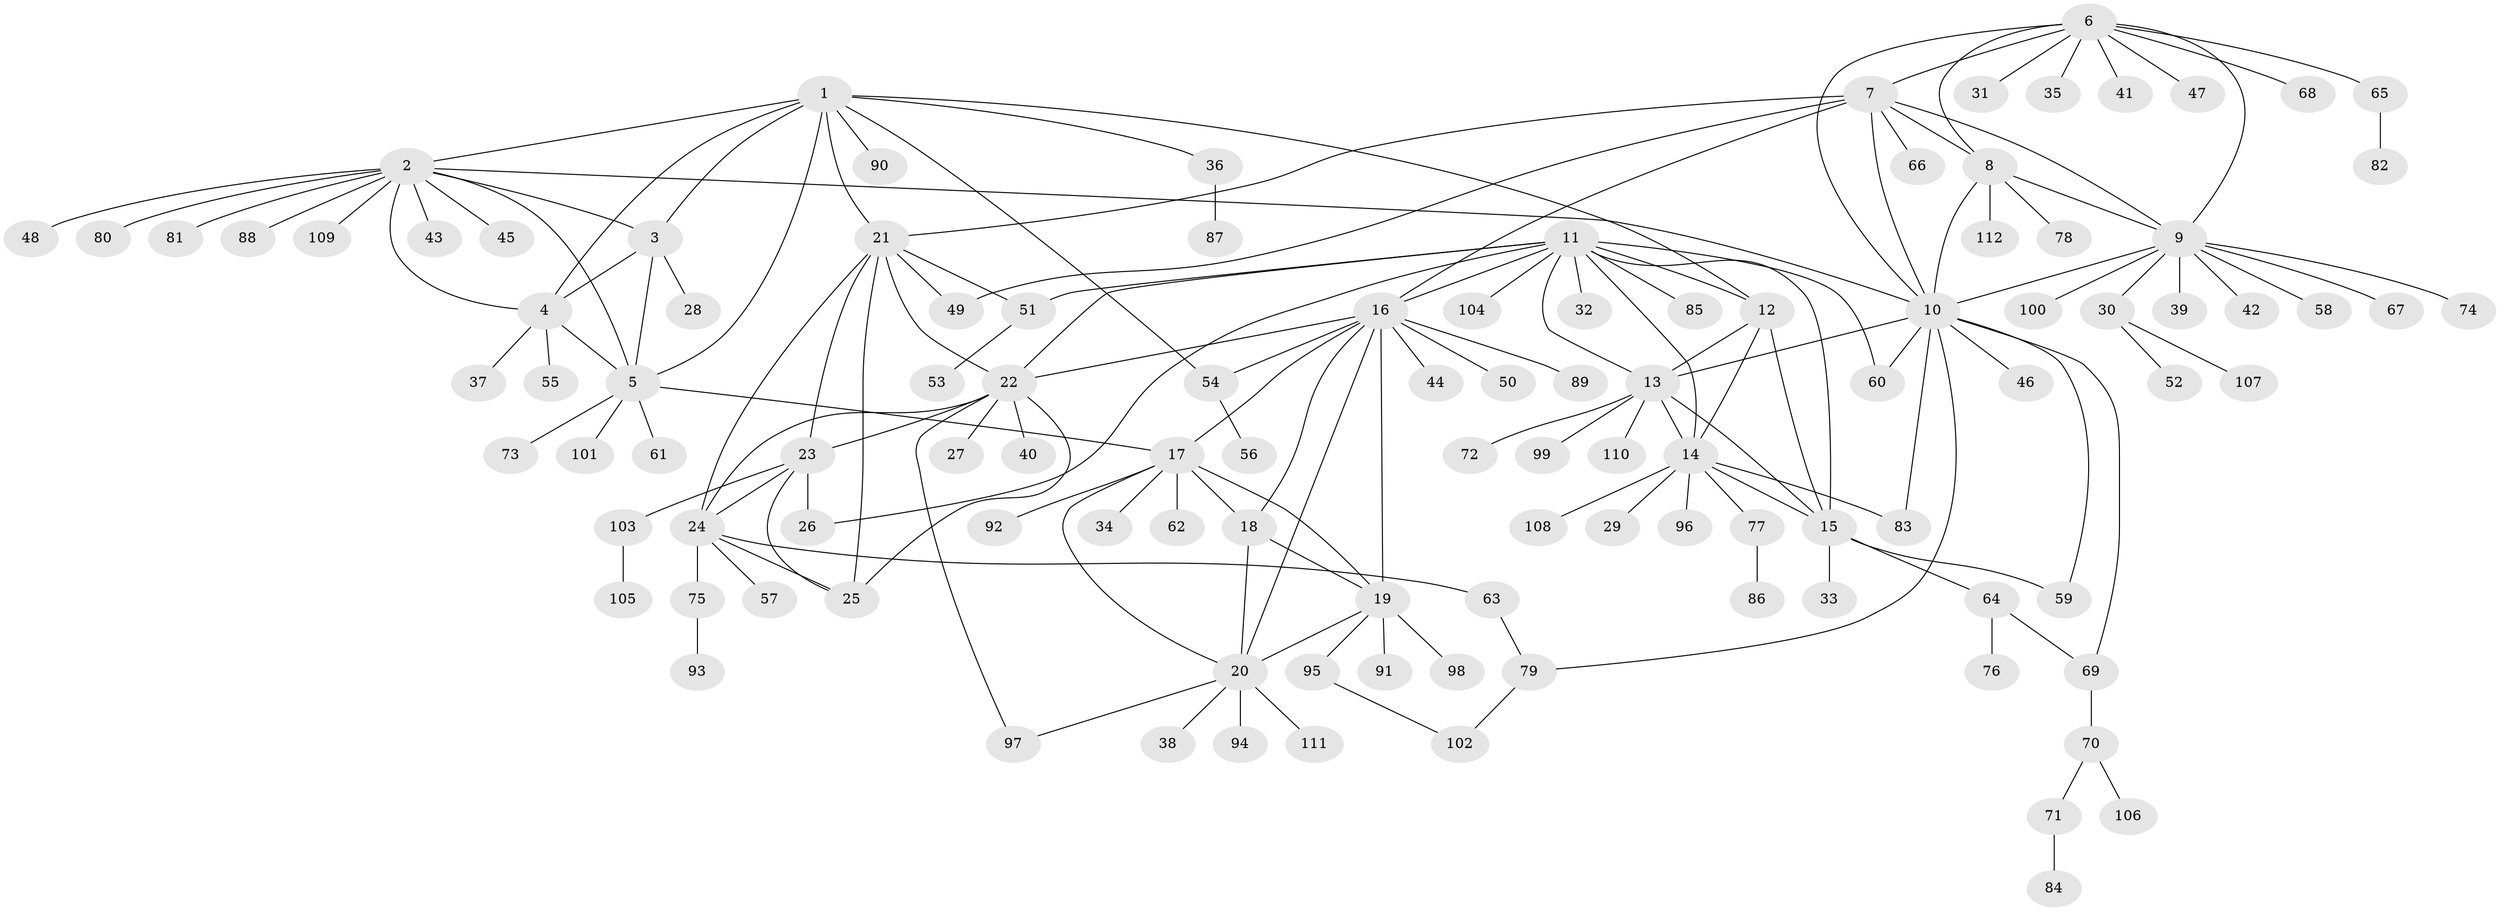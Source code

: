 // Generated by graph-tools (version 1.1) at 2025/54/03/09/25 04:54:31]
// undirected, 112 vertices, 158 edges
graph export_dot {
graph [start="1"]
  node [color=gray90,style=filled];
  1;
  2;
  3;
  4;
  5;
  6;
  7;
  8;
  9;
  10;
  11;
  12;
  13;
  14;
  15;
  16;
  17;
  18;
  19;
  20;
  21;
  22;
  23;
  24;
  25;
  26;
  27;
  28;
  29;
  30;
  31;
  32;
  33;
  34;
  35;
  36;
  37;
  38;
  39;
  40;
  41;
  42;
  43;
  44;
  45;
  46;
  47;
  48;
  49;
  50;
  51;
  52;
  53;
  54;
  55;
  56;
  57;
  58;
  59;
  60;
  61;
  62;
  63;
  64;
  65;
  66;
  67;
  68;
  69;
  70;
  71;
  72;
  73;
  74;
  75;
  76;
  77;
  78;
  79;
  80;
  81;
  82;
  83;
  84;
  85;
  86;
  87;
  88;
  89;
  90;
  91;
  92;
  93;
  94;
  95;
  96;
  97;
  98;
  99;
  100;
  101;
  102;
  103;
  104;
  105;
  106;
  107;
  108;
  109;
  110;
  111;
  112;
  1 -- 2;
  1 -- 3;
  1 -- 4;
  1 -- 5;
  1 -- 12;
  1 -- 21;
  1 -- 36;
  1 -- 54;
  1 -- 90;
  2 -- 3;
  2 -- 4;
  2 -- 5;
  2 -- 10;
  2 -- 43;
  2 -- 45;
  2 -- 48;
  2 -- 80;
  2 -- 81;
  2 -- 88;
  2 -- 109;
  3 -- 4;
  3 -- 5;
  3 -- 28;
  4 -- 5;
  4 -- 37;
  4 -- 55;
  5 -- 17;
  5 -- 61;
  5 -- 73;
  5 -- 101;
  6 -- 7;
  6 -- 8;
  6 -- 9;
  6 -- 10;
  6 -- 31;
  6 -- 35;
  6 -- 41;
  6 -- 47;
  6 -- 65;
  6 -- 68;
  7 -- 8;
  7 -- 9;
  7 -- 10;
  7 -- 16;
  7 -- 21;
  7 -- 49;
  7 -- 66;
  8 -- 9;
  8 -- 10;
  8 -- 78;
  8 -- 112;
  9 -- 10;
  9 -- 30;
  9 -- 39;
  9 -- 42;
  9 -- 58;
  9 -- 67;
  9 -- 74;
  9 -- 100;
  10 -- 13;
  10 -- 46;
  10 -- 59;
  10 -- 60;
  10 -- 69;
  10 -- 79;
  10 -- 83;
  11 -- 12;
  11 -- 13;
  11 -- 14;
  11 -- 15;
  11 -- 16;
  11 -- 22;
  11 -- 26;
  11 -- 32;
  11 -- 51;
  11 -- 60;
  11 -- 85;
  11 -- 104;
  12 -- 13;
  12 -- 14;
  12 -- 15;
  13 -- 14;
  13 -- 15;
  13 -- 72;
  13 -- 99;
  13 -- 110;
  14 -- 15;
  14 -- 29;
  14 -- 77;
  14 -- 83;
  14 -- 96;
  14 -- 108;
  15 -- 33;
  15 -- 59;
  15 -- 64;
  16 -- 17;
  16 -- 18;
  16 -- 19;
  16 -- 20;
  16 -- 22;
  16 -- 44;
  16 -- 50;
  16 -- 54;
  16 -- 89;
  17 -- 18;
  17 -- 19;
  17 -- 20;
  17 -- 34;
  17 -- 62;
  17 -- 92;
  18 -- 19;
  18 -- 20;
  19 -- 20;
  19 -- 91;
  19 -- 95;
  19 -- 98;
  20 -- 38;
  20 -- 94;
  20 -- 97;
  20 -- 111;
  21 -- 22;
  21 -- 23;
  21 -- 24;
  21 -- 25;
  21 -- 49;
  21 -- 51;
  22 -- 23;
  22 -- 24;
  22 -- 25;
  22 -- 27;
  22 -- 40;
  22 -- 97;
  23 -- 24;
  23 -- 25;
  23 -- 26;
  23 -- 103;
  24 -- 25;
  24 -- 57;
  24 -- 63;
  24 -- 75;
  30 -- 52;
  30 -- 107;
  36 -- 87;
  51 -- 53;
  54 -- 56;
  63 -- 79;
  64 -- 69;
  64 -- 76;
  65 -- 82;
  69 -- 70;
  70 -- 71;
  70 -- 106;
  71 -- 84;
  75 -- 93;
  77 -- 86;
  79 -- 102;
  95 -- 102;
  103 -- 105;
}
